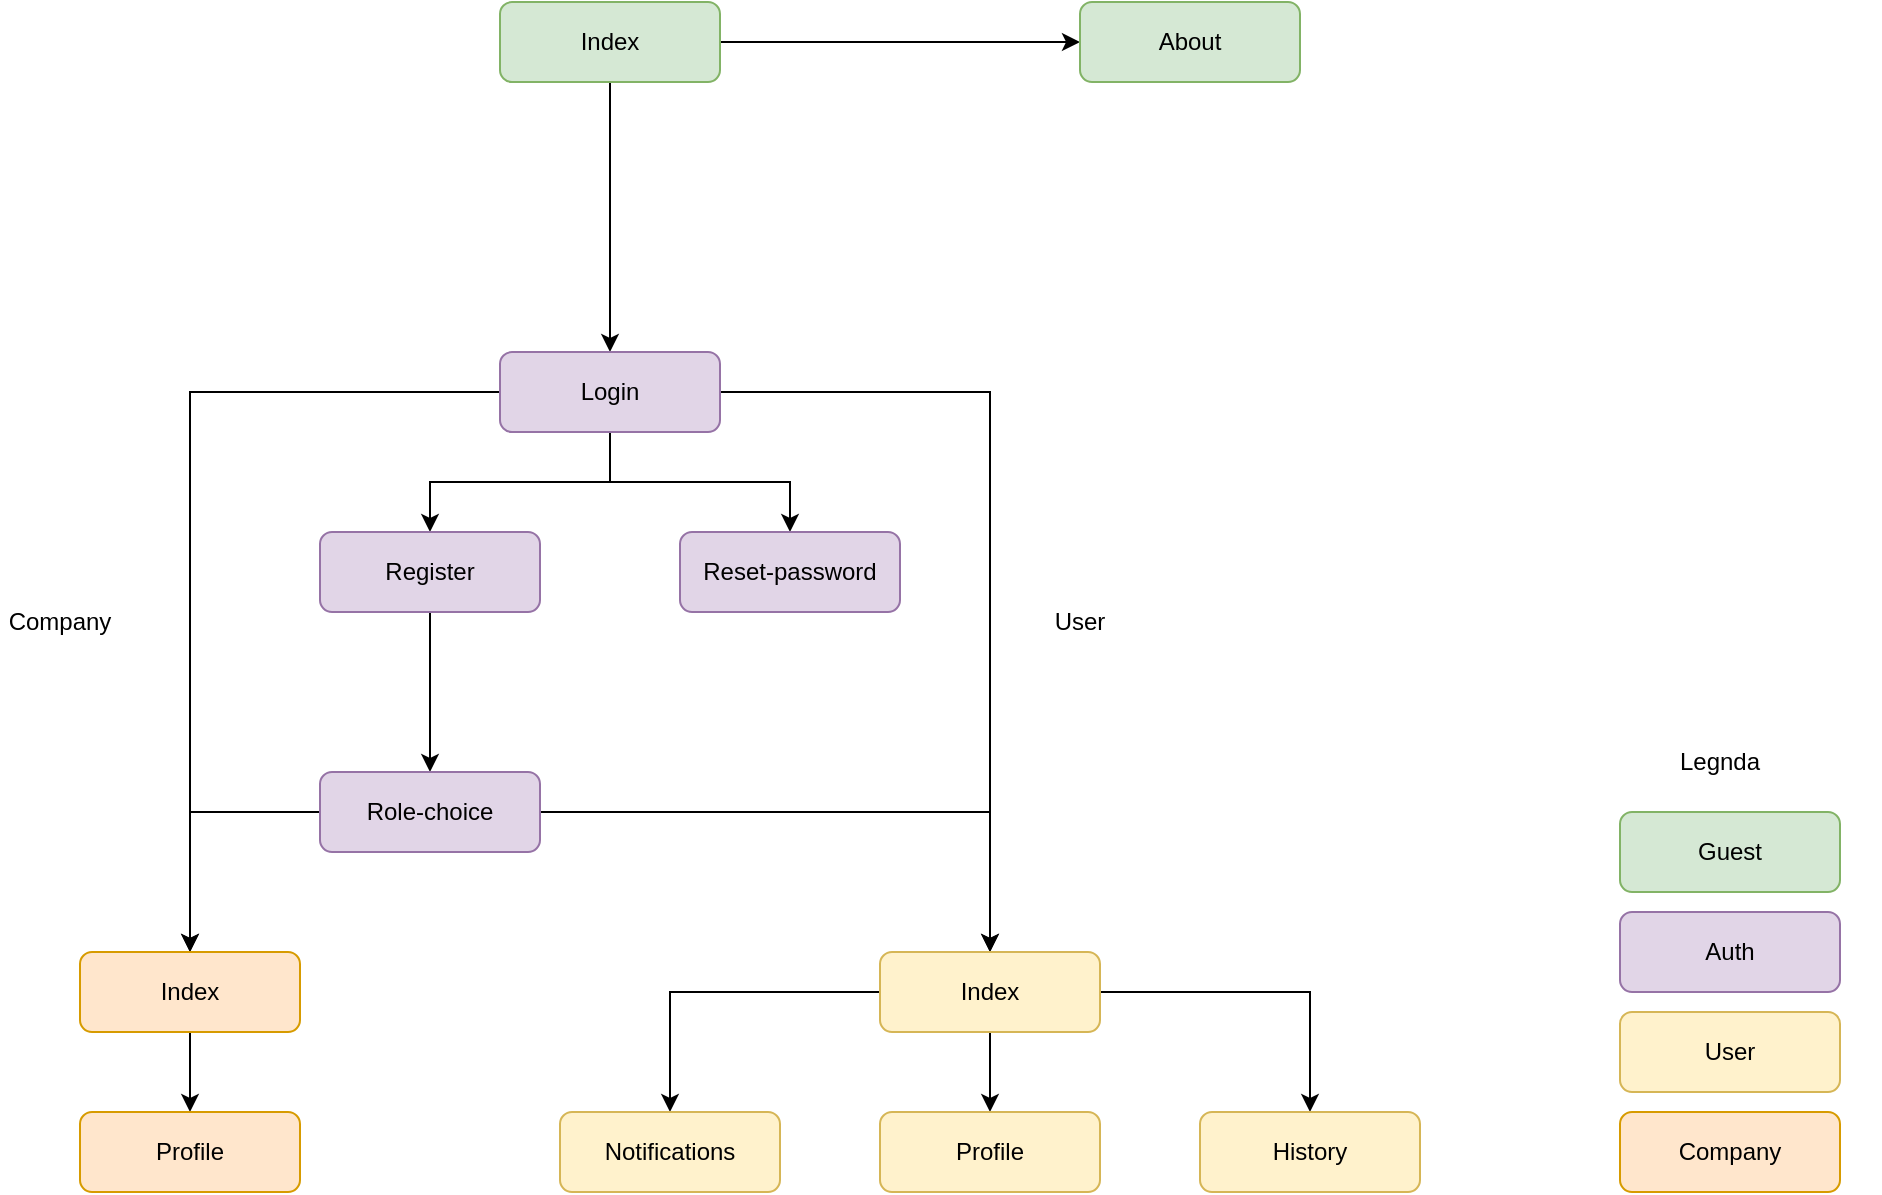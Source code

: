 <mxfile version="26.0.5">
  <diagram name="Strona-1" id="EALE7FQIIP7efcNNya-I">
    <mxGraphModel dx="1805" dy="1131" grid="1" gridSize="10" guides="1" tooltips="1" connect="1" arrows="1" fold="1" page="1" pageScale="1" pageWidth="1654" pageHeight="1169" math="0" shadow="0">
      <root>
        <mxCell id="0" />
        <mxCell id="1" parent="0" />
        <mxCell id="2b9cVBGXTiuE7diM77-V-1" value="Legnda" style="text;html=1;align=center;verticalAlign=middle;whiteSpace=wrap;rounded=0;" vertex="1" parent="1">
          <mxGeometry x="1150" y="420" width="160" height="30" as="geometry" />
        </mxCell>
        <mxCell id="2b9cVBGXTiuE7diM77-V-2" value="Guest" style="rounded=1;whiteSpace=wrap;html=1;fillColor=#d5e8d4;strokeColor=#82b366;" vertex="1" parent="1">
          <mxGeometry x="1180" y="460" width="110" height="40" as="geometry" />
        </mxCell>
        <mxCell id="2b9cVBGXTiuE7diM77-V-3" value="Auth" style="rounded=1;whiteSpace=wrap;html=1;fillColor=#e1d5e7;strokeColor=#9673a6;" vertex="1" parent="1">
          <mxGeometry x="1180" y="510" width="110" height="40" as="geometry" />
        </mxCell>
        <mxCell id="2b9cVBGXTiuE7diM77-V-4" value="User" style="rounded=1;whiteSpace=wrap;html=1;fillColor=#fff2cc;strokeColor=#d6b656;" vertex="1" parent="1">
          <mxGeometry x="1180" y="560" width="110" height="40" as="geometry" />
        </mxCell>
        <mxCell id="2b9cVBGXTiuE7diM77-V-5" value="Company" style="rounded=1;whiteSpace=wrap;html=1;fillColor=#ffe6cc;strokeColor=#d79b00;" vertex="1" parent="1">
          <mxGeometry x="1180" y="610" width="110" height="40" as="geometry" />
        </mxCell>
        <mxCell id="2b9cVBGXTiuE7diM77-V-10" style="rounded=0;orthogonalLoop=1;jettySize=auto;html=1;elbow=vertical;edgeStyle=orthogonalEdgeStyle;" edge="1" parent="1" source="2b9cVBGXTiuE7diM77-V-6" target="2b9cVBGXTiuE7diM77-V-9">
          <mxGeometry relative="1" as="geometry" />
        </mxCell>
        <mxCell id="2b9cVBGXTiuE7diM77-V-23" style="rounded=0;orthogonalLoop=1;jettySize=auto;html=1;elbow=vertical;edgeStyle=orthogonalEdgeStyle;" edge="1" parent="1" source="2b9cVBGXTiuE7diM77-V-6" target="2b9cVBGXTiuE7diM77-V-7">
          <mxGeometry relative="1" as="geometry" />
        </mxCell>
        <mxCell id="2b9cVBGXTiuE7diM77-V-6" value="Index" style="rounded=1;whiteSpace=wrap;html=1;fillColor=#d5e8d4;strokeColor=#82b366;" vertex="1" parent="1">
          <mxGeometry x="620" y="55" width="110" height="40" as="geometry" />
        </mxCell>
        <mxCell id="2b9cVBGXTiuE7diM77-V-7" value="About" style="rounded=1;whiteSpace=wrap;html=1;fillColor=#d5e8d4;strokeColor=#82b366;" vertex="1" parent="1">
          <mxGeometry x="910" y="55" width="110" height="40" as="geometry" />
        </mxCell>
        <mxCell id="2b9cVBGXTiuE7diM77-V-12" style="rounded=0;orthogonalLoop=1;jettySize=auto;html=1;elbow=vertical;edgeStyle=orthogonalEdgeStyle;" edge="1" parent="1" source="2b9cVBGXTiuE7diM77-V-9" target="2b9cVBGXTiuE7diM77-V-11">
          <mxGeometry relative="1" as="geometry" />
        </mxCell>
        <mxCell id="2b9cVBGXTiuE7diM77-V-15" style="rounded=0;orthogonalLoop=1;jettySize=auto;html=1;elbow=vertical;edgeStyle=orthogonalEdgeStyle;" edge="1" parent="1" source="2b9cVBGXTiuE7diM77-V-9" target="2b9cVBGXTiuE7diM77-V-14">
          <mxGeometry relative="1" as="geometry" />
        </mxCell>
        <mxCell id="2b9cVBGXTiuE7diM77-V-22" style="rounded=0;orthogonalLoop=1;jettySize=auto;html=1;elbow=vertical;edgeStyle=orthogonalEdgeStyle;" edge="1" parent="1" source="2b9cVBGXTiuE7diM77-V-9" target="2b9cVBGXTiuE7diM77-V-20">
          <mxGeometry relative="1" as="geometry" />
        </mxCell>
        <mxCell id="2b9cVBGXTiuE7diM77-V-32" style="edgeStyle=orthogonalEdgeStyle;rounded=0;orthogonalLoop=1;jettySize=auto;html=1;" edge="1" parent="1" source="2b9cVBGXTiuE7diM77-V-9" target="2b9cVBGXTiuE7diM77-V-19">
          <mxGeometry relative="1" as="geometry" />
        </mxCell>
        <mxCell id="2b9cVBGXTiuE7diM77-V-9" value="Login" style="rounded=1;whiteSpace=wrap;html=1;fillColor=#e1d5e7;strokeColor=#9673a6;" vertex="1" parent="1">
          <mxGeometry x="620" y="230" width="110" height="40" as="geometry" />
        </mxCell>
        <mxCell id="2b9cVBGXTiuE7diM77-V-11" value="Reset-password" style="rounded=1;whiteSpace=wrap;html=1;fillColor=#e1d5e7;strokeColor=#9673a6;" vertex="1" parent="1">
          <mxGeometry x="710" y="320" width="110" height="40" as="geometry" />
        </mxCell>
        <mxCell id="2b9cVBGXTiuE7diM77-V-18" style="rounded=0;orthogonalLoop=1;jettySize=auto;html=1;elbow=vertical;edgeStyle=orthogonalEdgeStyle;" edge="1" parent="1" source="2b9cVBGXTiuE7diM77-V-14" target="2b9cVBGXTiuE7diM77-V-17">
          <mxGeometry relative="1" as="geometry" />
        </mxCell>
        <mxCell id="2b9cVBGXTiuE7diM77-V-14" value="Register" style="rounded=1;whiteSpace=wrap;html=1;fillColor=#e1d5e7;strokeColor=#9673a6;" vertex="1" parent="1">
          <mxGeometry x="530" y="320" width="110" height="40" as="geometry" />
        </mxCell>
        <mxCell id="2b9cVBGXTiuE7diM77-V-30" style="rounded=0;orthogonalLoop=1;jettySize=auto;html=1;elbow=vertical;edgeStyle=orthogonalEdgeStyle;" edge="1" parent="1" source="2b9cVBGXTiuE7diM77-V-17" target="2b9cVBGXTiuE7diM77-V-19">
          <mxGeometry relative="1" as="geometry">
            <mxPoint x="520" y="550" as="targetPoint" />
          </mxGeometry>
        </mxCell>
        <mxCell id="2b9cVBGXTiuE7diM77-V-31" style="rounded=0;orthogonalLoop=1;jettySize=auto;html=1;elbow=vertical;edgeStyle=orthogonalEdgeStyle;" edge="1" parent="1" source="2b9cVBGXTiuE7diM77-V-17" target="2b9cVBGXTiuE7diM77-V-20">
          <mxGeometry relative="1" as="geometry" />
        </mxCell>
        <mxCell id="2b9cVBGXTiuE7diM77-V-17" value="Role-choice" style="rounded=1;whiteSpace=wrap;html=1;fillColor=#e1d5e7;strokeColor=#9673a6;" vertex="1" parent="1">
          <mxGeometry x="530" y="440" width="110" height="40" as="geometry" />
        </mxCell>
        <mxCell id="2b9cVBGXTiuE7diM77-V-37" style="edgeStyle=orthogonalEdgeStyle;rounded=0;orthogonalLoop=1;jettySize=auto;html=1;" edge="1" parent="1" source="2b9cVBGXTiuE7diM77-V-19" target="2b9cVBGXTiuE7diM77-V-36">
          <mxGeometry relative="1" as="geometry" />
        </mxCell>
        <mxCell id="2b9cVBGXTiuE7diM77-V-19" value="Index" style="rounded=1;whiteSpace=wrap;html=1;fillColor=#ffe6cc;strokeColor=#d79b00;" vertex="1" parent="1">
          <mxGeometry x="410" y="530" width="110" height="40" as="geometry" />
        </mxCell>
        <mxCell id="2b9cVBGXTiuE7diM77-V-40" style="edgeStyle=orthogonalEdgeStyle;rounded=0;orthogonalLoop=1;jettySize=auto;html=1;" edge="1" parent="1" source="2b9cVBGXTiuE7diM77-V-20" target="2b9cVBGXTiuE7diM77-V-35">
          <mxGeometry relative="1" as="geometry" />
        </mxCell>
        <mxCell id="2b9cVBGXTiuE7diM77-V-41" style="edgeStyle=orthogonalEdgeStyle;rounded=0;orthogonalLoop=1;jettySize=auto;html=1;" edge="1" parent="1" source="2b9cVBGXTiuE7diM77-V-20" target="2b9cVBGXTiuE7diM77-V-34">
          <mxGeometry relative="1" as="geometry" />
        </mxCell>
        <mxCell id="2b9cVBGXTiuE7diM77-V-42" style="edgeStyle=orthogonalEdgeStyle;rounded=0;orthogonalLoop=1;jettySize=auto;html=1;" edge="1" parent="1" source="2b9cVBGXTiuE7diM77-V-20" target="2b9cVBGXTiuE7diM77-V-33">
          <mxGeometry relative="1" as="geometry" />
        </mxCell>
        <mxCell id="2b9cVBGXTiuE7diM77-V-20" value="Index" style="rounded=1;whiteSpace=wrap;html=1;fillColor=#fff2cc;strokeColor=#d6b656;" vertex="1" parent="1">
          <mxGeometry x="810" y="530" width="110" height="40" as="geometry" />
        </mxCell>
        <mxCell id="2b9cVBGXTiuE7diM77-V-33" value="Notifications" style="rounded=1;whiteSpace=wrap;html=1;fillColor=#fff2cc;strokeColor=#d6b656;" vertex="1" parent="1">
          <mxGeometry x="650" y="610" width="110" height="40" as="geometry" />
        </mxCell>
        <mxCell id="2b9cVBGXTiuE7diM77-V-34" value="Profile" style="rounded=1;whiteSpace=wrap;html=1;fillColor=#fff2cc;strokeColor=#d6b656;" vertex="1" parent="1">
          <mxGeometry x="810" y="610" width="110" height="40" as="geometry" />
        </mxCell>
        <mxCell id="2b9cVBGXTiuE7diM77-V-35" value="History" style="rounded=1;whiteSpace=wrap;html=1;fillColor=#fff2cc;strokeColor=#d6b656;" vertex="1" parent="1">
          <mxGeometry x="970" y="610" width="110" height="40" as="geometry" />
        </mxCell>
        <mxCell id="2b9cVBGXTiuE7diM77-V-36" value="Profile" style="rounded=1;whiteSpace=wrap;html=1;fillColor=#ffe6cc;strokeColor=#d79b00;" vertex="1" parent="1">
          <mxGeometry x="410" y="610" width="110" height="40" as="geometry" />
        </mxCell>
        <mxCell id="2b9cVBGXTiuE7diM77-V-38" value="Company" style="text;html=1;align=center;verticalAlign=middle;whiteSpace=wrap;rounded=0;" vertex="1" parent="1">
          <mxGeometry x="370" y="350" width="60" height="30" as="geometry" />
        </mxCell>
        <mxCell id="2b9cVBGXTiuE7diM77-V-39" value="User" style="text;html=1;align=center;verticalAlign=middle;whiteSpace=wrap;rounded=0;" vertex="1" parent="1">
          <mxGeometry x="880" y="350" width="60" height="30" as="geometry" />
        </mxCell>
      </root>
    </mxGraphModel>
  </diagram>
</mxfile>
